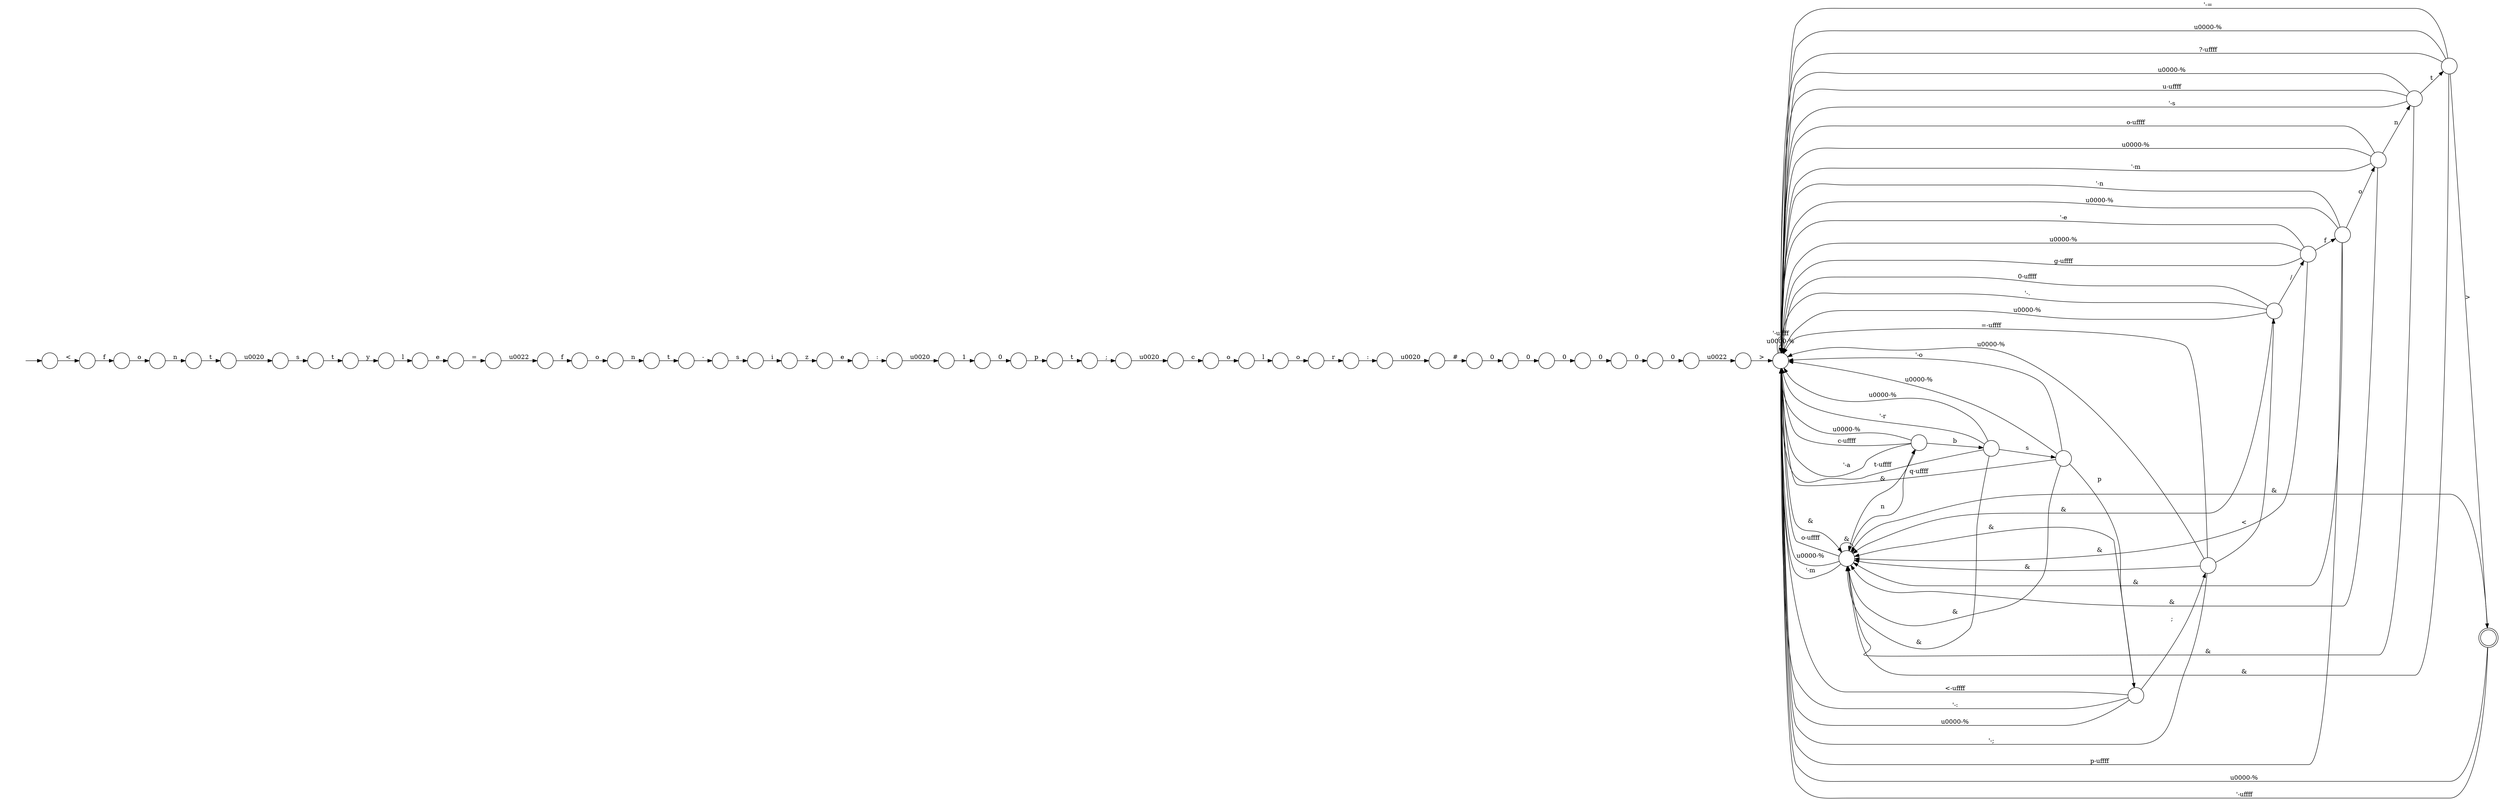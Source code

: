 digraph Automaton {
  rankdir = LR;
  0 [shape=circle,label=""];
  0 -> 28 [label="n"]
  1 [shape=circle,label=""];
  1 -> 6 [label="\u0020"]
  2 [shape=circle,label=""];
  2 -> 56 [label="o"]
  3 [shape=circle,label=""];
  3 -> 9 [label="f"]
  4 [shape=circle,label=""];
  4 -> 55 [label="="]
  5 [shape=circle,label=""];
  5 -> 27 [label=":"]
  6 [shape=circle,label=""];
  6 -> 25 [label="c"]
  7 [shape=circle,label=""];
  7 -> 31 [label="'-;"]
  7 -> 31 [label="=-\uffff"]
  7 -> 30 [label="&"]
  7 -> 31 [label="\u0000-%"]
  7 -> 15 [label="<"]
  8 [shape=circle,label=""];
  8 -> 54 [label="\u0022"]
  9 [shape=circle,label=""];
  9 -> 0 [label="o"]
  10 [shape=circle,label=""];
  10 -> 31 [label="q-\uffff"]
  10 -> 31 [label="'-o"]
  10 -> 30 [label="&"]
  10 -> 59 [label="p"]
  10 -> 31 [label="\u0000-%"]
  11 [shape=circle,label=""];
  11 -> 30 [label="&"]
  11 -> 10 [label="s"]
  11 -> 31 [label="t-\uffff"]
  11 -> 31 [label="\u0000-%"]
  11 -> 31 [label="'-r"]
  12 [shape=circle,label=""];
  12 -> 41 [label="z"]
  13 [shape=circle,label=""];
  13 -> 43 [label="t"]
  13 -> 30 [label="&"]
  13 -> 31 [label="\u0000-%"]
  13 -> 31 [label="u-\uffff"]
  13 -> 31 [label="'-s"]
  14 [shape=circle,label=""];
  14 -> 31 [label="p-\uffff"]
  14 -> 31 [label="'-n"]
  14 -> 30 [label="&"]
  14 -> 31 [label="\u0000-%"]
  14 -> 52 [label="o"]
  15 [shape=circle,label=""];
  15 -> 40 [label="/"]
  15 -> 31 [label="'-."]
  15 -> 30 [label="&"]
  15 -> 31 [label="\u0000-%"]
  15 -> 31 [label="0-\uffff"]
  16 [shape=circle,label=""];
  16 -> 48 [label="0"]
  17 [shape=circle,label=""];
  17 -> 12 [label="i"]
  18 [shape=circle,label=""];
  18 -> 2 [label="l"]
  19 [shape=circle,label=""];
  19 -> 8 [label="0"]
  20 [shape=circle,label=""];
  initial [shape=plaintext,label=""];
  initial -> 20
  20 -> 3 [label="<"]
  21 [shape=circle,label=""];
  21 -> 23 [label="t"]
  22 [shape=circle,label=""];
  22 -> 57 [label="s"]
  23 [shape=circle,label=""];
  23 -> 53 [label="-"]
  24 [shape=circle,label=""];
  24 -> 42 [label="l"]
  25 [shape=circle,label=""];
  25 -> 18 [label="o"]
  26 [shape=circle,label=""];
  26 -> 37 [label="o"]
  27 [shape=circle,label=""];
  27 -> 47 [label="\u0020"]
  28 [shape=circle,label=""];
  28 -> 32 [label="t"]
  29 [shape=circle,label=""];
  29 -> 45 [label="0"]
  30 [shape=circle,label=""];
  30 -> 49 [label="n"]
  30 -> 31 [label="o-\uffff"]
  30 -> 30 [label="&"]
  30 -> 31 [label="\u0000-%"]
  30 -> 31 [label="'-m"]
  31 [shape=circle,label=""];
  31 -> 30 [label="&"]
  31 -> 31 [label="\u0000-%"]
  31 -> 31 [label="'-\uffff"]
  32 [shape=circle,label=""];
  32 -> 22 [label="\u0020"]
  33 [shape=circle,label=""];
  33 -> 46 [label="t"]
  34 [shape=circle,label=""];
  34 -> 26 [label="f"]
  35 [shape=circle,label=""];
  35 -> 58 [label="0"]
  36 [shape=circle,label=""];
  36 -> 38 [label=":"]
  37 [shape=circle,label=""];
  37 -> 21 [label="n"]
  38 [shape=circle,label=""];
  38 -> 44 [label="\u0020"]
  39 [shape=circle,label=""];
  39 -> 24 [label="y"]
  40 [shape=circle,label=""];
  40 -> 14 [label="f"]
  40 -> 30 [label="&"]
  40 -> 31 [label="g-\uffff"]
  40 -> 31 [label="'-e"]
  40 -> 31 [label="\u0000-%"]
  41 [shape=circle,label=""];
  41 -> 5 [label="e"]
  42 [shape=circle,label=""];
  42 -> 4 [label="e"]
  43 [shape=circle,label=""];
  43 -> 30 [label="&"]
  43 -> 50 [label=">"]
  43 -> 31 [label="'-="]
  43 -> 31 [label="\u0000-%"]
  43 -> 31 [label="?-\uffff"]
  44 [shape=circle,label=""];
  44 -> 51 [label="#"]
  45 [shape=circle,label=""];
  45 -> 33 [label="p"]
  46 [shape=circle,label=""];
  46 -> 1 [label=";"]
  47 [shape=circle,label=""];
  47 -> 29 [label="1"]
  48 [shape=circle,label=""];
  48 -> 19 [label="0"]
  49 [shape=circle,label=""];
  49 -> 31 [label="'-a"]
  49 -> 30 [label="&"]
  49 -> 11 [label="b"]
  49 -> 31 [label="\u0000-%"]
  49 -> 31 [label="c-\uffff"]
  50 [shape=doublecircle,label=""];
  50 -> 30 [label="&"]
  50 -> 31 [label="\u0000-%"]
  50 -> 31 [label="'-\uffff"]
  51 [shape=circle,label=""];
  51 -> 35 [label="0"]
  52 [shape=circle,label=""];
  52 -> 13 [label="n"]
  52 -> 31 [label="o-\uffff"]
  52 -> 30 [label="&"]
  52 -> 31 [label="\u0000-%"]
  52 -> 31 [label="'-m"]
  53 [shape=circle,label=""];
  53 -> 17 [label="s"]
  54 [shape=circle,label=""];
  54 -> 31 [label=">"]
  55 [shape=circle,label=""];
  55 -> 34 [label="\u0022"]
  56 [shape=circle,label=""];
  56 -> 36 [label="r"]
  57 [shape=circle,label=""];
  57 -> 39 [label="t"]
  58 [shape=circle,label=""];
  58 -> 16 [label="0"]
  59 [shape=circle,label=""];
  59 -> 31 [label="<-\uffff"]
  59 -> 31 [label="'-:"]
  59 -> 30 [label="&"]
  59 -> 7 [label=";"]
  59 -> 31 [label="\u0000-%"]
}

